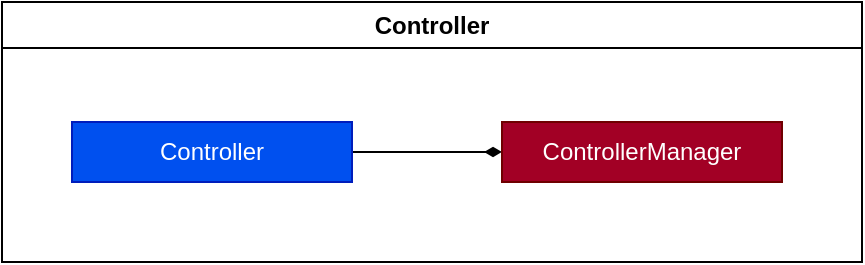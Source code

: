<mxfile version="21.3.7" type="device">
  <diagram name="Page-1" id="URzo0yvi2gHyvErFT2xB">
    <mxGraphModel dx="1964" dy="601" grid="1" gridSize="10" guides="1" tooltips="1" connect="1" arrows="1" fold="1" page="1" pageScale="1" pageWidth="850" pageHeight="1100" math="0" shadow="0">
      <root>
        <mxCell id="0" />
        <mxCell id="1" parent="0" />
        <mxCell id="GIKraYiJ9fw8h7htOyh4-1" value="Controller" style="swimlane;whiteSpace=wrap;html=1;" vertex="1" parent="1">
          <mxGeometry x="-410" y="165" width="430" height="130" as="geometry" />
        </mxCell>
        <mxCell id="GIKraYiJ9fw8h7htOyh4-2" style="edgeStyle=orthogonalEdgeStyle;rounded=0;orthogonalLoop=1;jettySize=auto;html=1;exitX=1;exitY=0.5;exitDx=0;exitDy=0;entryX=0;entryY=0.5;entryDx=0;entryDy=0;endArrow=diamondThin;endFill=1;" edge="1" parent="GIKraYiJ9fw8h7htOyh4-1" source="GIKraYiJ9fw8h7htOyh4-3" target="GIKraYiJ9fw8h7htOyh4-4">
          <mxGeometry relative="1" as="geometry" />
        </mxCell>
        <mxCell id="GIKraYiJ9fw8h7htOyh4-3" value="Controller" style="rounded=0;whiteSpace=wrap;html=1;fillColor=#0050ef;fontColor=#ffffff;strokeColor=#001DBC;" vertex="1" parent="GIKraYiJ9fw8h7htOyh4-1">
          <mxGeometry x="35" y="60" width="140" height="30" as="geometry" />
        </mxCell>
        <mxCell id="GIKraYiJ9fw8h7htOyh4-4" value="ControllerManager" style="rounded=0;whiteSpace=wrap;html=1;fillColor=#a20025;fontColor=#ffffff;strokeColor=#6F0000;" vertex="1" parent="GIKraYiJ9fw8h7htOyh4-1">
          <mxGeometry x="250" y="60" width="140" height="30" as="geometry" />
        </mxCell>
      </root>
    </mxGraphModel>
  </diagram>
</mxfile>
